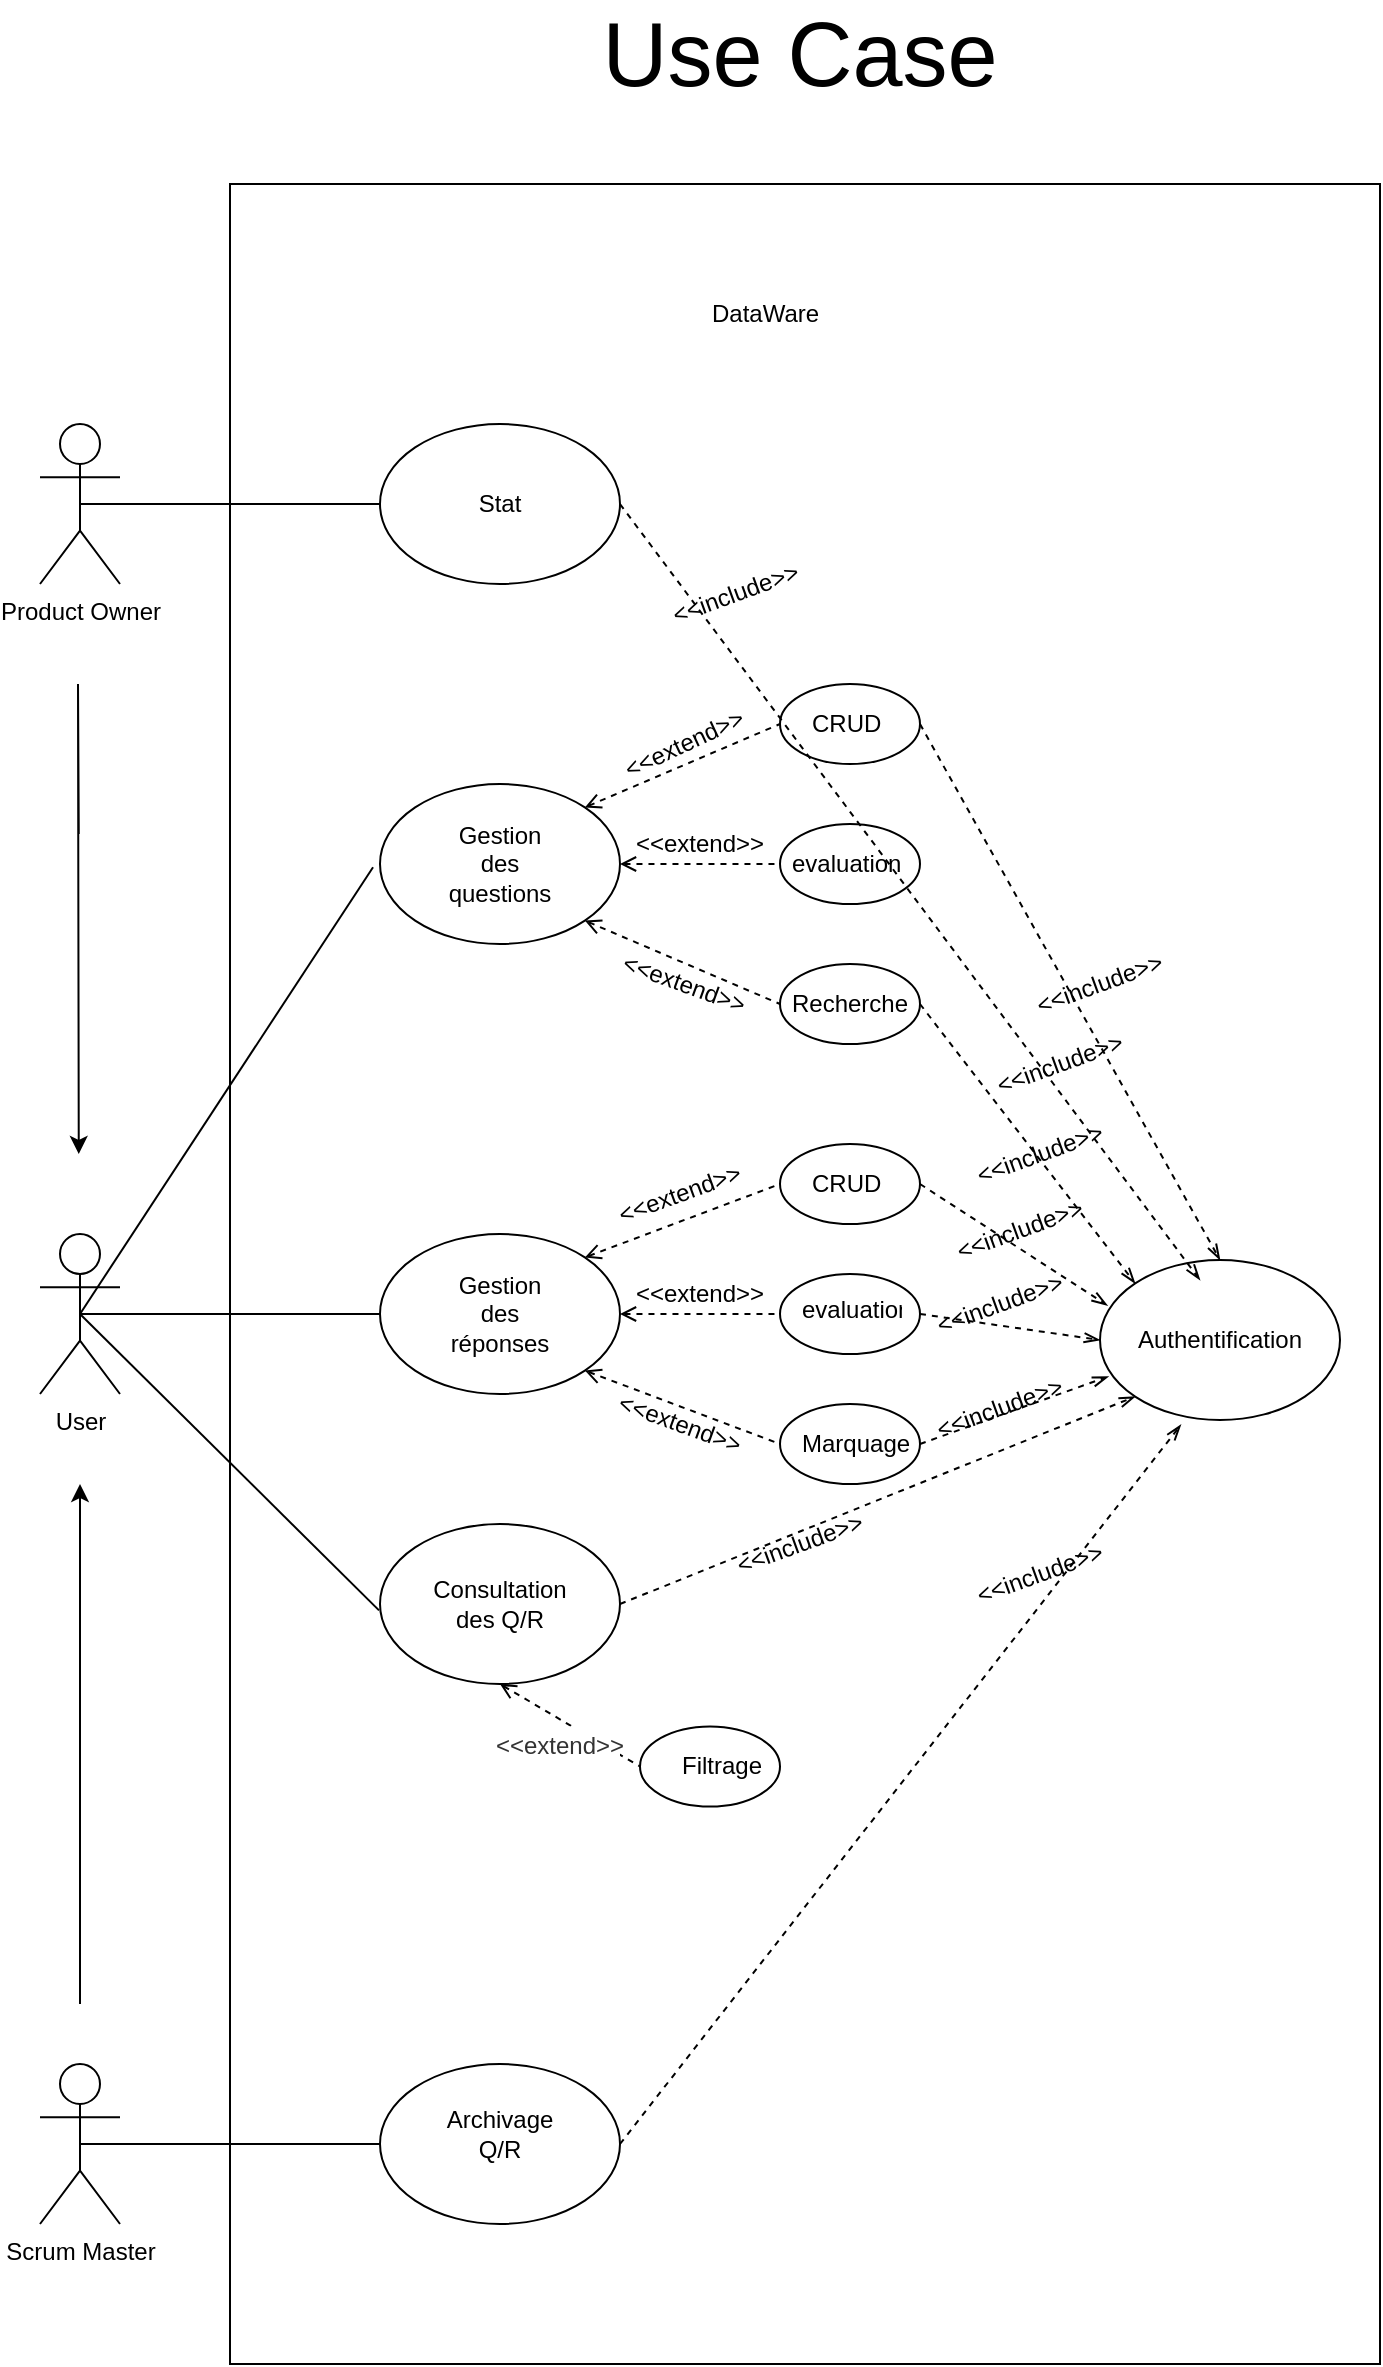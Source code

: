 <mxfile version="22.1.7" type="github">
  <diagram name="Page-1" id="h-0BGvDzfm_1H46u-eBx">
    <mxGraphModel dx="24720" dy="13660" grid="0" gridSize="10" guides="1" tooltips="1" connect="1" arrows="1" fold="1" page="0" pageScale="1" pageWidth="850" pageHeight="1100" math="0" shadow="0">
      <root>
        <mxCell id="0" />
        <mxCell id="1" parent="0" />
        <mxCell id="xgkpALYiJN0s5uSOey71-1" value="" style="rounded=0;whiteSpace=wrap;html=1;" vertex="1" parent="1">
          <mxGeometry x="275" y="-930" width="575" height="1090" as="geometry" />
        </mxCell>
        <mxCell id="xgkpALYiJN0s5uSOey71-2" value="User" style="shape=umlActor;verticalLabelPosition=bottom;verticalAlign=top;html=1;outlineConnect=0;" vertex="1" parent="1">
          <mxGeometry x="180" y="-405" width="40" height="80" as="geometry" />
        </mxCell>
        <mxCell id="xgkpALYiJN0s5uSOey71-3" value="Product Owner" style="shape=umlActor;verticalLabelPosition=bottom;verticalAlign=top;html=1;outlineConnect=0;" vertex="1" parent="1">
          <mxGeometry x="180" y="-810" width="40" height="80" as="geometry" />
        </mxCell>
        <mxCell id="xgkpALYiJN0s5uSOey71-4" value="Scrum Master" style="shape=umlActor;verticalLabelPosition=bottom;verticalAlign=top;html=1;outlineConnect=0;" vertex="1" parent="1">
          <mxGeometry x="180" y="10" width="40" height="80" as="geometry" />
        </mxCell>
        <mxCell id="xgkpALYiJN0s5uSOey71-5" value="" style="endArrow=classic;html=1;rounded=0;" edge="1" parent="1">
          <mxGeometry width="50" height="50" relative="1" as="geometry">
            <mxPoint x="199.38" y="-605" as="sourcePoint" />
            <mxPoint x="199.38" y="-445" as="targetPoint" />
            <Array as="points">
              <mxPoint x="199" y="-680" />
            </Array>
          </mxGeometry>
        </mxCell>
        <mxCell id="xgkpALYiJN0s5uSOey71-6" value="" style="endArrow=classic;html=1;rounded=0;" edge="1" parent="1">
          <mxGeometry width="50" height="50" relative="1" as="geometry">
            <mxPoint x="200" y="-130" as="sourcePoint" />
            <mxPoint x="200" y="-280" as="targetPoint" />
            <Array as="points">
              <mxPoint x="200" y="-20" />
              <mxPoint x="200" y="-80" />
            </Array>
          </mxGeometry>
        </mxCell>
        <mxCell id="xgkpALYiJN0s5uSOey71-7" value="" style="ellipse;whiteSpace=wrap;html=1;" vertex="1" parent="1">
          <mxGeometry x="350" y="-810" width="120" height="80" as="geometry" />
        </mxCell>
        <mxCell id="xgkpALYiJN0s5uSOey71-8" value="Stat" style="text;html=1;strokeColor=none;fillColor=none;align=center;verticalAlign=middle;whiteSpace=wrap;rounded=0;" vertex="1" parent="1">
          <mxGeometry x="380" y="-785" width="60" height="30" as="geometry" />
        </mxCell>
        <mxCell id="xgkpALYiJN0s5uSOey71-9" value="" style="ellipse;whiteSpace=wrap;html=1;" vertex="1" parent="1">
          <mxGeometry x="350" y="10" width="120" height="80" as="geometry" />
        </mxCell>
        <mxCell id="xgkpALYiJN0s5uSOey71-10" value="" style="ellipse;whiteSpace=wrap;html=1;" vertex="1" parent="1">
          <mxGeometry x="350" y="-630" width="120" height="80" as="geometry" />
        </mxCell>
        <mxCell id="xgkpALYiJN0s5uSOey71-11" value="" style="ellipse;whiteSpace=wrap;html=1;" vertex="1" parent="1">
          <mxGeometry x="350" y="-405" width="120" height="80" as="geometry" />
        </mxCell>
        <mxCell id="xgkpALYiJN0s5uSOey71-12" value="" style="ellipse;whiteSpace=wrap;html=1;" vertex="1" parent="1">
          <mxGeometry x="350" y="-260" width="120" height="80" as="geometry" />
        </mxCell>
        <mxCell id="xgkpALYiJN0s5uSOey71-13" value="Gestion des questions" style="text;html=1;strokeColor=none;fillColor=none;align=center;verticalAlign=middle;whiteSpace=wrap;rounded=0;" vertex="1" parent="1">
          <mxGeometry x="380" y="-605" width="60" height="30" as="geometry" />
        </mxCell>
        <mxCell id="xgkpALYiJN0s5uSOey71-14" value="Gestion des réponses" style="text;html=1;strokeColor=none;fillColor=none;align=center;verticalAlign=middle;whiteSpace=wrap;rounded=0;" vertex="1" parent="1">
          <mxGeometry x="380" y="-380" width="60" height="30" as="geometry" />
        </mxCell>
        <mxCell id="xgkpALYiJN0s5uSOey71-15" value="Consultation des Q/R" style="text;html=1;strokeColor=none;fillColor=none;align=center;verticalAlign=middle;whiteSpace=wrap;rounded=0;" vertex="1" parent="1">
          <mxGeometry x="380" y="-235" width="60" height="30" as="geometry" />
        </mxCell>
        <mxCell id="xgkpALYiJN0s5uSOey71-16" value="" style="endArrow=none;html=1;rounded=0;entryX=-0.029;entryY=0.52;entryDx=0;entryDy=0;entryPerimeter=0;exitX=0.5;exitY=0.5;exitDx=0;exitDy=0;exitPerimeter=0;" edge="1" parent="1" source="xgkpALYiJN0s5uSOey71-2" target="xgkpALYiJN0s5uSOey71-10">
          <mxGeometry width="50" height="50" relative="1" as="geometry">
            <mxPoint x="200" y="-410" as="sourcePoint" />
            <mxPoint x="250" y="-460" as="targetPoint" />
          </mxGeometry>
        </mxCell>
        <mxCell id="xgkpALYiJN0s5uSOey71-17" value="" style="endArrow=none;html=1;rounded=0;entryX=0;entryY=0.5;entryDx=0;entryDy=0;exitX=0.5;exitY=0.5;exitDx=0;exitDy=0;exitPerimeter=0;" edge="1" parent="1" source="xgkpALYiJN0s5uSOey71-2" target="xgkpALYiJN0s5uSOey71-11">
          <mxGeometry width="50" height="50" relative="1" as="geometry">
            <mxPoint x="200" y="-410" as="sourcePoint" />
            <mxPoint x="350" y="-410" as="targetPoint" />
          </mxGeometry>
        </mxCell>
        <mxCell id="xgkpALYiJN0s5uSOey71-18" value="" style="endArrow=none;html=1;rounded=0;exitX=0.5;exitY=0.5;exitDx=0;exitDy=0;exitPerimeter=0;entryX=-0.004;entryY=0.54;entryDx=0;entryDy=0;entryPerimeter=0;" edge="1" parent="1" source="xgkpALYiJN0s5uSOey71-2" target="xgkpALYiJN0s5uSOey71-12">
          <mxGeometry width="50" height="50" relative="1" as="geometry">
            <mxPoint x="300" y="-250" as="sourcePoint" />
            <mxPoint x="350" y="-300" as="targetPoint" />
          </mxGeometry>
        </mxCell>
        <mxCell id="xgkpALYiJN0s5uSOey71-19" value="Archivage Q/R" style="text;html=1;strokeColor=none;fillColor=none;align=center;verticalAlign=middle;whiteSpace=wrap;rounded=0;" vertex="1" parent="1">
          <mxGeometry x="380" y="30" width="60" height="30" as="geometry" />
        </mxCell>
        <mxCell id="xgkpALYiJN0s5uSOey71-20" value="" style="endArrow=none;html=1;rounded=0;exitX=0.5;exitY=0.5;exitDx=0;exitDy=0;exitPerimeter=0;entryX=0;entryY=0.5;entryDx=0;entryDy=0;" edge="1" parent="1" source="xgkpALYiJN0s5uSOey71-4" target="xgkpALYiJN0s5uSOey71-9">
          <mxGeometry width="50" height="50" relative="1" as="geometry">
            <mxPoint x="300" y="30" as="sourcePoint" />
            <mxPoint x="350" y="-20" as="targetPoint" />
          </mxGeometry>
        </mxCell>
        <mxCell id="xgkpALYiJN0s5uSOey71-21" value="" style="endArrow=none;html=1;rounded=0;exitX=0.5;exitY=0.5;exitDx=0;exitDy=0;exitPerimeter=0;" edge="1" parent="1" source="xgkpALYiJN0s5uSOey71-3">
          <mxGeometry width="50" height="50" relative="1" as="geometry">
            <mxPoint x="300" y="-720" as="sourcePoint" />
            <mxPoint x="350" y="-770" as="targetPoint" />
          </mxGeometry>
        </mxCell>
        <mxCell id="xgkpALYiJN0s5uSOey71-22" value="" style="ellipse;whiteSpace=wrap;html=1;" vertex="1" parent="1">
          <mxGeometry x="550" y="-680" width="70" height="40" as="geometry" />
        </mxCell>
        <mxCell id="xgkpALYiJN0s5uSOey71-23" value="" style="ellipse;whiteSpace=wrap;html=1;" vertex="1" parent="1">
          <mxGeometry x="550" y="-610" width="70" height="40" as="geometry" />
        </mxCell>
        <mxCell id="xgkpALYiJN0s5uSOey71-24" value="" style="ellipse;whiteSpace=wrap;html=1;" vertex="1" parent="1">
          <mxGeometry x="550" y="-385" width="70" height="40" as="geometry" />
        </mxCell>
        <mxCell id="xgkpALYiJN0s5uSOey71-25" value="" style="ellipse;whiteSpace=wrap;html=1;" vertex="1" parent="1">
          <mxGeometry x="550" y="-450" width="70" height="40" as="geometry" />
        </mxCell>
        <mxCell id="xgkpALYiJN0s5uSOey71-26" value="" style="ellipse;whiteSpace=wrap;html=1;" vertex="1" parent="1">
          <mxGeometry x="550" y="-540" width="70" height="40" as="geometry" />
        </mxCell>
        <mxCell id="xgkpALYiJN0s5uSOey71-27" value="" style="ellipse;whiteSpace=wrap;html=1;" vertex="1" parent="1">
          <mxGeometry x="550" y="-320" width="70" height="40" as="geometry" />
        </mxCell>
        <mxCell id="xgkpALYiJN0s5uSOey71-28" value="" style="ellipse;whiteSpace=wrap;html=1;" vertex="1" parent="1">
          <mxGeometry x="480" y="-158.75" width="70" height="40" as="geometry" />
        </mxCell>
        <mxCell id="xgkpALYiJN0s5uSOey71-29" value="CRUD" style="text;strokeColor=none;fillColor=none;align=left;verticalAlign=middle;spacingLeft=4;spacingRight=4;overflow=hidden;points=[[0,0.5],[1,0.5]];portConstraint=eastwest;rotatable=0;whiteSpace=wrap;html=1;" vertex="1" parent="1">
          <mxGeometry x="560" y="-675" width="80" height="30" as="geometry" />
        </mxCell>
        <mxCell id="xgkpALYiJN0s5uSOey71-30" value="evaluation" style="text;strokeColor=none;fillColor=none;align=left;verticalAlign=middle;spacingLeft=4;spacingRight=4;overflow=hidden;points=[[0,0.5],[1,0.5]];portConstraint=eastwest;rotatable=0;whiteSpace=wrap;html=1;" vertex="1" parent="1">
          <mxGeometry x="550" y="-601.25" width="65" height="22.5" as="geometry" />
        </mxCell>
        <mxCell id="xgkpALYiJN0s5uSOey71-31" value="Recherche" style="text;html=1;strokeColor=none;fillColor=none;align=center;verticalAlign=middle;whiteSpace=wrap;rounded=0;" vertex="1" parent="1">
          <mxGeometry x="555" y="-535" width="60" height="30" as="geometry" />
        </mxCell>
        <mxCell id="xgkpALYiJN0s5uSOey71-32" value="CRUD" style="text;strokeColor=none;fillColor=none;align=left;verticalAlign=middle;spacingLeft=4;spacingRight=4;overflow=hidden;points=[[0,0.5],[1,0.5]];portConstraint=eastwest;rotatable=0;whiteSpace=wrap;html=1;" vertex="1" parent="1">
          <mxGeometry x="560" y="-440" width="50" height="20" as="geometry" />
        </mxCell>
        <mxCell id="xgkpALYiJN0s5uSOey71-33" value="evaluation" style="text;strokeColor=none;fillColor=none;align=left;verticalAlign=middle;spacingLeft=4;spacingRight=4;overflow=hidden;points=[[0,0.5],[1,0.5]];portConstraint=eastwest;rotatable=0;whiteSpace=wrap;html=1;" vertex="1" parent="1">
          <mxGeometry x="555" y="-380" width="60" height="25" as="geometry" />
        </mxCell>
        <mxCell id="xgkpALYiJN0s5uSOey71-34" value="Marquage" style="text;strokeColor=none;fillColor=none;align=left;verticalAlign=middle;spacingLeft=4;spacingRight=4;overflow=hidden;points=[[0,0.5],[1,0.5]];portConstraint=eastwest;rotatable=0;whiteSpace=wrap;html=1;" vertex="1" parent="1">
          <mxGeometry x="555" y="-312.5" width="65" height="25" as="geometry" />
        </mxCell>
        <mxCell id="xgkpALYiJN0s5uSOey71-35" value="Filtrage" style="text;strokeColor=none;fillColor=none;align=left;verticalAlign=middle;spacingLeft=4;spacingRight=4;overflow=hidden;points=[[0,0.5],[1,0.5]];portConstraint=eastwest;rotatable=0;whiteSpace=wrap;html=1;" vertex="1" parent="1">
          <mxGeometry x="495" y="-150" width="55" height="22.5" as="geometry" />
        </mxCell>
        <mxCell id="xgkpALYiJN0s5uSOey71-36" value="" style="endArrow=none;dashed=1;html=1;rounded=0;exitX=1;exitY=0;exitDx=0;exitDy=0;startArrow=open;startFill=0;" edge="1" parent="1" source="xgkpALYiJN0s5uSOey71-10">
          <mxGeometry width="50" height="50" relative="1" as="geometry">
            <mxPoint x="500" y="-610" as="sourcePoint" />
            <mxPoint x="550" y="-660" as="targetPoint" />
          </mxGeometry>
        </mxCell>
        <mxCell id="xgkpALYiJN0s5uSOey71-37" value="" style="endArrow=none;dashed=1;html=1;rounded=0;exitX=1;exitY=0.5;exitDx=0;exitDy=0;entryX=0;entryY=0.5;entryDx=0;entryDy=0;startArrow=open;startFill=0;" edge="1" parent="1" source="xgkpALYiJN0s5uSOey71-10" target="xgkpALYiJN0s5uSOey71-23">
          <mxGeometry width="50" height="50" relative="1" as="geometry">
            <mxPoint x="462" y="-608" as="sourcePoint" />
            <mxPoint x="560" y="-650" as="targetPoint" />
          </mxGeometry>
        </mxCell>
        <mxCell id="xgkpALYiJN0s5uSOey71-38" value="" style="endArrow=none;dashed=1;html=1;rounded=0;exitX=1;exitY=1;exitDx=0;exitDy=0;entryX=0;entryY=0.5;entryDx=0;entryDy=0;startArrow=open;startFill=0;" edge="1" parent="1" source="xgkpALYiJN0s5uSOey71-10" target="xgkpALYiJN0s5uSOey71-26">
          <mxGeometry width="50" height="50" relative="1" as="geometry">
            <mxPoint x="480" y="-580" as="sourcePoint" />
            <mxPoint x="560" y="-580" as="targetPoint" />
          </mxGeometry>
        </mxCell>
        <mxCell id="xgkpALYiJN0s5uSOey71-39" value="DataWare" style="text;strokeColor=none;fillColor=none;align=left;verticalAlign=middle;spacingLeft=4;spacingRight=4;overflow=hidden;points=[[0,0.5],[1,0.5]];portConstraint=eastwest;rotatable=0;whiteSpace=wrap;html=1;" vertex="1" parent="1">
          <mxGeometry x="510" y="-880" width="80" height="30" as="geometry" />
        </mxCell>
        <mxCell id="xgkpALYiJN0s5uSOey71-40" value="" style="endArrow=none;dashed=1;html=1;rounded=0;entryX=0;entryY=0.5;entryDx=0;entryDy=0;exitX=1;exitY=0;exitDx=0;exitDy=0;startArrow=open;startFill=0;" edge="1" parent="1" source="xgkpALYiJN0s5uSOey71-11" target="xgkpALYiJN0s5uSOey71-25">
          <mxGeometry width="50" height="50" relative="1" as="geometry">
            <mxPoint x="462" y="-608" as="sourcePoint" />
            <mxPoint x="560" y="-650" as="targetPoint" />
          </mxGeometry>
        </mxCell>
        <mxCell id="xgkpALYiJN0s5uSOey71-41" value="" style="endArrow=none;dashed=1;html=1;rounded=0;entryX=0;entryY=0.5;entryDx=0;entryDy=0;exitX=1;exitY=0.5;exitDx=0;exitDy=0;startArrow=open;startFill=0;" edge="1" parent="1" source="xgkpALYiJN0s5uSOey71-11" target="xgkpALYiJN0s5uSOey71-24">
          <mxGeometry width="50" height="50" relative="1" as="geometry">
            <mxPoint x="462" y="-383" as="sourcePoint" />
            <mxPoint x="560" y="-420" as="targetPoint" />
          </mxGeometry>
        </mxCell>
        <mxCell id="xgkpALYiJN0s5uSOey71-42" value="" style="endArrow=none;dashed=1;html=1;rounded=0;entryX=0;entryY=0.5;entryDx=0;entryDy=0;exitX=1;exitY=1;exitDx=0;exitDy=0;startArrow=open;startFill=0;" edge="1" parent="1" source="xgkpALYiJN0s5uSOey71-11" target="xgkpALYiJN0s5uSOey71-27">
          <mxGeometry width="50" height="50" relative="1" as="geometry">
            <mxPoint x="472" y="-373" as="sourcePoint" />
            <mxPoint x="570" y="-410" as="targetPoint" />
          </mxGeometry>
        </mxCell>
        <mxCell id="xgkpALYiJN0s5uSOey71-43" value="" style="endArrow=none;dashed=1;html=1;rounded=0;entryX=0;entryY=0.5;entryDx=0;entryDy=0;exitX=0.5;exitY=1;exitDx=0;exitDy=0;startArrow=open;startFill=0;" edge="1" parent="1" source="xgkpALYiJN0s5uSOey71-12" target="xgkpALYiJN0s5uSOey71-28">
          <mxGeometry width="50" height="50" relative="1" as="geometry">
            <mxPoint x="462" y="-327" as="sourcePoint" />
            <mxPoint x="560" y="-290" as="targetPoint" />
          </mxGeometry>
        </mxCell>
        <mxCell id="xgkpALYiJN0s5uSOey71-44" value="&amp;lt;&amp;lt;extend&amp;gt;&amp;gt;" style="text;html=1;strokeColor=none;fillColor=none;align=center;verticalAlign=middle;whiteSpace=wrap;rounded=0;rotation=-25;" vertex="1" parent="1">
          <mxGeometry x="472.11" y="-660.47" width="60" height="20" as="geometry" />
        </mxCell>
        <mxCell id="xgkpALYiJN0s5uSOey71-45" value="&amp;lt;&amp;lt;extend&amp;gt;&amp;gt;" style="text;html=1;strokeColor=none;fillColor=none;align=center;verticalAlign=middle;whiteSpace=wrap;rounded=0;" vertex="1" parent="1">
          <mxGeometry x="480" y="-610" width="60" height="20" as="geometry" />
        </mxCell>
        <mxCell id="xgkpALYiJN0s5uSOey71-46" value="&amp;lt;&amp;lt;extend&amp;gt;&amp;gt;" style="text;html=1;strokeColor=none;fillColor=none;align=center;verticalAlign=middle;whiteSpace=wrap;rounded=0;rotation=20;" vertex="1" parent="1">
          <mxGeometry x="471.71" y="-539.7" width="60" height="20" as="geometry" />
        </mxCell>
        <mxCell id="xgkpALYiJN0s5uSOey71-47" value="&amp;lt;&amp;lt;extend&amp;gt;&amp;gt;" style="text;html=1;strokeColor=none;fillColor=none;align=center;verticalAlign=middle;whiteSpace=wrap;rounded=0;rotation=-20;" vertex="1" parent="1">
          <mxGeometry x="470" y="-440" width="60" height="30" as="geometry" />
        </mxCell>
        <mxCell id="xgkpALYiJN0s5uSOey71-48" value="&amp;lt;&amp;lt;extend&amp;gt;&amp;gt;" style="text;html=1;strokeColor=none;fillColor=none;align=center;verticalAlign=middle;whiteSpace=wrap;rounded=0;" vertex="1" parent="1">
          <mxGeometry x="480" y="-390" width="60" height="30" as="geometry" />
        </mxCell>
        <mxCell id="xgkpALYiJN0s5uSOey71-49" value="&amp;lt;&amp;lt;extend&amp;gt;&amp;gt;" style="text;html=1;strokeColor=none;fillColor=none;align=center;verticalAlign=middle;whiteSpace=wrap;rounded=0;rotation=20;" vertex="1" parent="1">
          <mxGeometry x="470" y="-325" width="60" height="30" as="geometry" />
        </mxCell>
        <mxCell id="xgkpALYiJN0s5uSOey71-50" value="&amp;lt;&amp;lt;extend&amp;gt;&amp;gt;" style="text;html=1;align=center;verticalAlign=middle;whiteSpace=wrap;rounded=0;fillColor=default;fontColor=#333333;strokeColor=none;" vertex="1" parent="1">
          <mxGeometry x="410" y="-158.75" width="60" height="20" as="geometry" />
        </mxCell>
        <mxCell id="xgkpALYiJN0s5uSOey71-51" value="" style="ellipse;whiteSpace=wrap;html=1;" vertex="1" parent="1">
          <mxGeometry x="710" y="-392" width="120" height="80" as="geometry" />
        </mxCell>
        <mxCell id="xgkpALYiJN0s5uSOey71-52" value="Authentification" style="text;html=1;strokeColor=none;fillColor=none;align=center;verticalAlign=middle;whiteSpace=wrap;rounded=0;" vertex="1" parent="1">
          <mxGeometry x="735" y="-368.5" width="70" height="33" as="geometry" />
        </mxCell>
        <mxCell id="xgkpALYiJN0s5uSOey71-53" value="" style="endArrow=openThin;dashed=1;html=1;rounded=0;exitX=0.75;exitY=0.5;exitDx=0;exitDy=0;exitPerimeter=0;entryX=0.5;entryY=0;entryDx=0;entryDy=0;endFill=0;" edge="1" parent="1" source="xgkpALYiJN0s5uSOey71-29" target="xgkpALYiJN0s5uSOey71-51">
          <mxGeometry width="50" height="50" relative="1" as="geometry">
            <mxPoint x="680" y="-330" as="sourcePoint" />
            <mxPoint x="730" y="-380" as="targetPoint" />
          </mxGeometry>
        </mxCell>
        <mxCell id="xgkpALYiJN0s5uSOey71-54" value="" style="endArrow=openThin;dashed=1;html=1;rounded=0;exitX=1;exitY=0.5;exitDx=0;exitDy=0;entryX=0;entryY=0;entryDx=0;entryDy=0;endFill=0;" edge="1" parent="1" source="xgkpALYiJN0s5uSOey71-26" target="xgkpALYiJN0s5uSOey71-51">
          <mxGeometry width="50" height="50" relative="1" as="geometry">
            <mxPoint x="630" y="-580" as="sourcePoint" />
            <mxPoint x="738" y="-370" as="targetPoint" />
          </mxGeometry>
        </mxCell>
        <mxCell id="xgkpALYiJN0s5uSOey71-55" value="" style="endArrow=openThin;dashed=1;html=1;rounded=0;exitX=1;exitY=0.5;exitDx=0;exitDy=0;entryX=0.031;entryY=0.284;entryDx=0;entryDy=0;entryPerimeter=0;endFill=0;" edge="1" parent="1" source="xgkpALYiJN0s5uSOey71-25" target="xgkpALYiJN0s5uSOey71-51">
          <mxGeometry width="50" height="50" relative="1" as="geometry">
            <mxPoint x="630" y="-510" as="sourcePoint" />
            <mxPoint x="738" y="-370" as="targetPoint" />
          </mxGeometry>
        </mxCell>
        <mxCell id="xgkpALYiJN0s5uSOey71-56" value="" style="endArrow=openThin;dashed=1;html=1;rounded=0;exitX=1;exitY=0.5;exitDx=0;exitDy=0;entryX=0.035;entryY=0.728;entryDx=0;entryDy=0;entryPerimeter=0;endFill=0;" edge="1" parent="1" source="xgkpALYiJN0s5uSOey71-34" target="xgkpALYiJN0s5uSOey71-51">
          <mxGeometry width="50" height="50" relative="1" as="geometry">
            <mxPoint x="640" y="-410" as="sourcePoint" />
            <mxPoint x="730" y="-345" as="targetPoint" />
          </mxGeometry>
        </mxCell>
        <mxCell id="xgkpALYiJN0s5uSOey71-57" value="" style="endArrow=openThin;dashed=1;html=1;rounded=0;exitX=1;exitY=0.5;exitDx=0;exitDy=0;entryX=0;entryY=1;entryDx=0;entryDy=0;endFill=0;" edge="1" parent="1" source="xgkpALYiJN0s5uSOey71-12" target="xgkpALYiJN0s5uSOey71-51">
          <mxGeometry width="50" height="50" relative="1" as="geometry">
            <mxPoint x="630" y="-290" as="sourcePoint" />
            <mxPoint x="724" y="-324" as="targetPoint" />
          </mxGeometry>
        </mxCell>
        <mxCell id="xgkpALYiJN0s5uSOey71-58" value="&amp;lt;&amp;lt;include&amp;gt;&amp;gt;" style="text;html=1;strokeColor=none;fillColor=none;align=center;verticalAlign=middle;whiteSpace=wrap;rounded=0;rotation=-20;" vertex="1" parent="1">
          <mxGeometry x="680" y="-544.7" width="60" height="30" as="geometry" />
        </mxCell>
        <mxCell id="xgkpALYiJN0s5uSOey71-59" value="&amp;lt;&amp;lt;include&amp;gt;&amp;gt;" style="text;html=1;strokeColor=none;fillColor=none;align=center;verticalAlign=middle;whiteSpace=wrap;rounded=0;rotation=-20;" vertex="1" parent="1">
          <mxGeometry x="660" y="-505" width="60" height="30" as="geometry" />
        </mxCell>
        <mxCell id="xgkpALYiJN0s5uSOey71-60" value="&amp;lt;&amp;lt;include&amp;gt;&amp;gt;" style="text;html=1;strokeColor=none;fillColor=none;align=center;verticalAlign=middle;whiteSpace=wrap;rounded=0;rotation=-20;" vertex="1" parent="1">
          <mxGeometry x="650" y="-460" width="60" height="30" as="geometry" />
        </mxCell>
        <mxCell id="xgkpALYiJN0s5uSOey71-61" value="&amp;lt;&amp;lt;include&amp;gt;&amp;gt;" style="text;html=1;strokeColor=none;fillColor=none;align=center;verticalAlign=middle;whiteSpace=wrap;rounded=0;rotation=-20;" vertex="1" parent="1">
          <mxGeometry x="640" y="-422" width="60" height="30" as="geometry" />
        </mxCell>
        <mxCell id="xgkpALYiJN0s5uSOey71-62" value="&amp;lt;&amp;lt;include&amp;gt;&amp;gt;" style="text;html=1;strokeColor=none;fillColor=none;align=center;verticalAlign=middle;whiteSpace=wrap;rounded=0;rotation=-20;" vertex="1" parent="1">
          <mxGeometry x="630" y="-332.84" width="60" height="30" as="geometry" />
        </mxCell>
        <mxCell id="xgkpALYiJN0s5uSOey71-63" value="&amp;lt;&amp;lt;include&amp;gt;&amp;gt;" style="text;html=1;strokeColor=none;fillColor=none;align=center;verticalAlign=middle;whiteSpace=wrap;rounded=0;rotation=-20;" vertex="1" parent="1">
          <mxGeometry x="530" y="-265" width="60" height="30" as="geometry" />
        </mxCell>
        <mxCell id="xgkpALYiJN0s5uSOey71-64" value="" style="endArrow=openThin;dashed=1;html=1;rounded=0;exitX=1;exitY=0.5;exitDx=0;exitDy=0;entryX=0.337;entryY=1.03;entryDx=0;entryDy=0;entryPerimeter=0;endFill=0;" edge="1" parent="1" source="xgkpALYiJN0s5uSOey71-9" target="xgkpALYiJN0s5uSOey71-51">
          <mxGeometry width="50" height="50" relative="1" as="geometry">
            <mxPoint x="630" y="-210" as="sourcePoint" />
            <mxPoint x="738" y="-314" as="targetPoint" />
          </mxGeometry>
        </mxCell>
        <mxCell id="xgkpALYiJN0s5uSOey71-65" value="&amp;lt;&amp;lt;include&amp;gt;&amp;gt;" style="text;html=1;strokeColor=none;fillColor=none;align=center;verticalAlign=middle;whiteSpace=wrap;rounded=0;rotation=-20;" vertex="1" parent="1">
          <mxGeometry x="650" y="-250" width="60" height="30" as="geometry" />
        </mxCell>
        <mxCell id="xgkpALYiJN0s5uSOey71-66" value="" style="endArrow=openThin;dashed=1;html=1;rounded=0;exitX=1;exitY=0.5;exitDx=0;exitDy=0;entryX=0;entryY=0.5;entryDx=0;entryDy=0;endFill=0;" edge="1" parent="1" source="xgkpALYiJN0s5uSOey71-24" target="xgkpALYiJN0s5uSOey71-51">
          <mxGeometry width="50" height="50" relative="1" as="geometry">
            <mxPoint x="630" y="-420" as="sourcePoint" />
            <mxPoint x="724" y="-359" as="targetPoint" />
          </mxGeometry>
        </mxCell>
        <mxCell id="xgkpALYiJN0s5uSOey71-67" value="&amp;lt;&amp;lt;include&amp;gt;&amp;gt;" style="text;html=1;strokeColor=none;fillColor=none;align=center;verticalAlign=middle;whiteSpace=wrap;rounded=0;rotation=-20;" vertex="1" parent="1">
          <mxGeometry x="630" y="-385" width="60" height="30" as="geometry" />
        </mxCell>
        <mxCell id="xgkpALYiJN0s5uSOey71-68" value="" style="endArrow=openThin;dashed=1;html=1;rounded=0;exitX=1;exitY=0.5;exitDx=0;exitDy=0;endFill=0;" edge="1" parent="1" source="xgkpALYiJN0s5uSOey71-7">
          <mxGeometry width="50" height="50" relative="1" as="geometry">
            <mxPoint x="630" y="-650" as="sourcePoint" />
            <mxPoint x="760" y="-382" as="targetPoint" />
          </mxGeometry>
        </mxCell>
        <mxCell id="xgkpALYiJN0s5uSOey71-69" value="&amp;lt;&amp;lt;include&amp;gt;&amp;gt;" style="text;html=1;strokeColor=none;fillColor=none;align=center;verticalAlign=middle;whiteSpace=wrap;rounded=0;rotation=-20;" vertex="1" parent="1">
          <mxGeometry x="497.5" y="-740" width="60" height="30" as="geometry" />
        </mxCell>
        <mxCell id="xgkpALYiJN0s5uSOey71-70" value="&lt;font style=&quot;font-size: 45px;&quot;&gt;Use Case&lt;/font&gt;" style="text;html=1;strokeColor=none;fillColor=none;align=center;verticalAlign=middle;whiteSpace=wrap;rounded=0;" vertex="1" parent="1">
          <mxGeometry x="445" y="-1010" width="230" height="30" as="geometry" />
        </mxCell>
      </root>
    </mxGraphModel>
  </diagram>
</mxfile>

